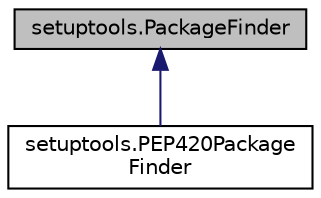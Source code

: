 digraph "setuptools.PackageFinder"
{
 // LATEX_PDF_SIZE
  edge [fontname="Helvetica",fontsize="10",labelfontname="Helvetica",labelfontsize="10"];
  node [fontname="Helvetica",fontsize="10",shape=record];
  Node1 [label="setuptools.PackageFinder",height=0.2,width=0.4,color="black", fillcolor="grey75", style="filled", fontcolor="black",tooltip=" "];
  Node1 -> Node2 [dir="back",color="midnightblue",fontsize="10",style="solid"];
  Node2 [label="setuptools.PEP420Package\lFinder",height=0.2,width=0.4,color="black", fillcolor="white", style="filled",URL="$classsetuptools_1_1PEP420PackageFinder.html",tooltip=" "];
}
